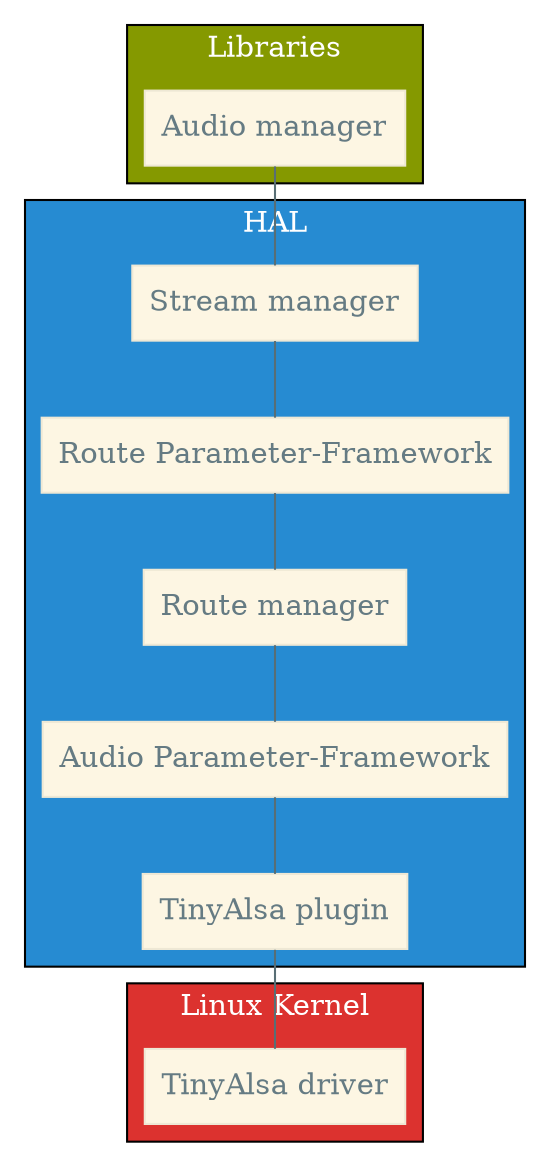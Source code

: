 /**
 * Hal Architecture diagram with solarized light colorscheme
 * Example found on http://fsteeg.com/2006/11/17/uml-class-diagrams-with-graphviz/
 *
 * Colors added by Mattijs Korpershoek
 * <mattijs.korpershoek@gmail.com>
 */

/*
 * Solarized colorscheme:
 * $base03:    #002b36;
 * $base02:    #073642;
 * $base01:    #586e75;
 * $base00:    #657b83;
 * $base0:     #839496;
 * $base1:     #93a1a1;
 * $base2:     #eee8d5;
 * $base3:     #fdf6e3;
 * $yellow:    #b58900;
 * $orange:    #cb4b16;
 * $red:       #dc322f;
 * $magenta:   #d33682;
 * $violet:    #6c71c4;
 * $blue:      #268bd2;
 * $cyan:      #2aa198;
 * $green:     #859900;
 * */
graph hierarchy
{
  size="15,15";
  node[shape=record,style=filled,fillcolor="#fdf6e3", fontcolor="#657b83", color="#eee8d5"];
  edge[arrowhead=none, arrowtail=none, color="#586e75"];

  subgraph clusterLibraries{
    label="Libraries";
    AudioMgr [label="Audio manager"];
    bgcolor="#859900";
    fontcolor="#ffffff";
  }

  subgraph clusterHal{
    label="HAL";
    edge[arrowhead=none, arrowtail=none, color="#586e75"];
    streamMgr [label="Stream manager"];
    RoutePfw [label="Route Parameter-Framework"];
    RouteMgr [label="Route manager"];
    AudioPfw [label="Audio Parameter-Framework"];
    TinyPlugin [label="TinyAlsa plugin"];
    bgcolor="#268bd2";
    fontcolor="#ffffff";
  }

  subgraph clusterDrivers{
    label="Linux Kernel";
    TinyAlsa [label="TinyAlsa driver"];
    bgcolor="#dc322f";
    fontcolor="#ffffff";
  }

  AudioMgr -- streamMgr;
  streamMgr -- RoutePfw;
  RoutePfw -- RouteMgr;
  RouteMgr -- AudioPfw;
  AudioPfw -- TinyPlugin;
  TinyPlugin -- TinyAlsa;
}

/*
   graph G {
   e
   subgraph clusterA {
   a -- b;
   subgraph clusterC {
   C -- D;
   }
   }
   subgraph clusterB {
   d -- f
   }
   d -- D
   e -- clusterB
   clusterC -- clusterB
   }
 */
